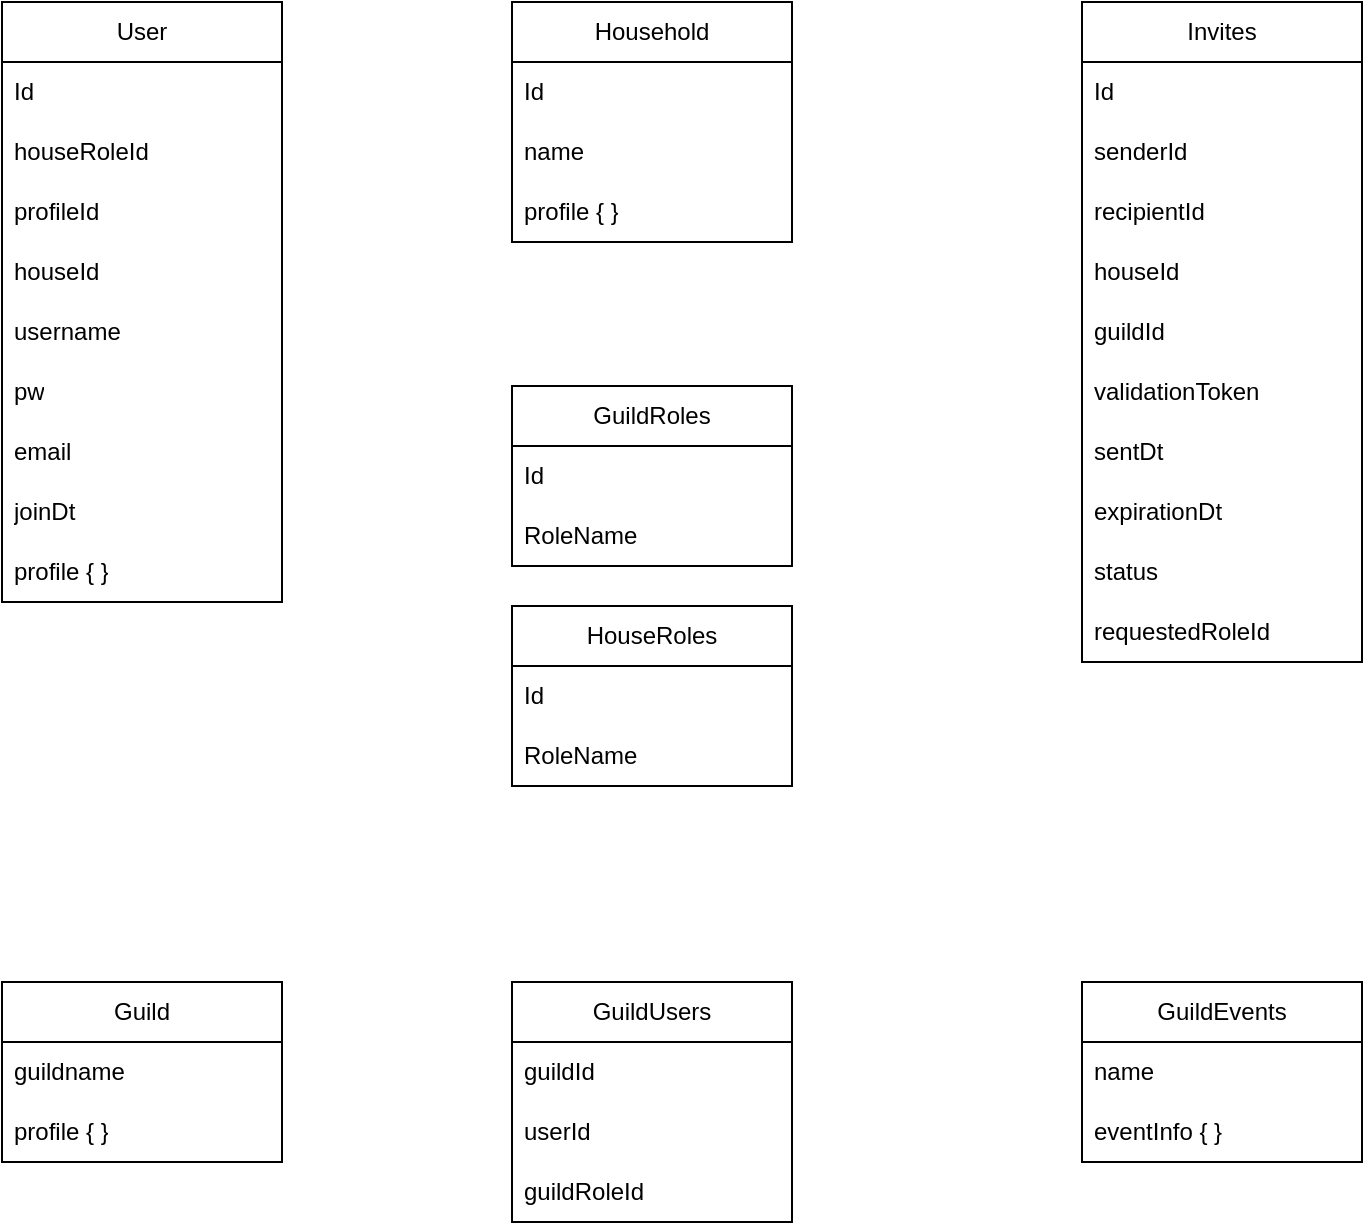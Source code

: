 <mxfile version="22.1.18" type="device">
  <diagram name="Page-1" id="X0s-m6jBx2qHv2Oh81oE">
    <mxGraphModel dx="1434" dy="838" grid="1" gridSize="10" guides="1" tooltips="1" connect="1" arrows="1" fold="1" page="1" pageScale="1" pageWidth="850" pageHeight="1100" math="0" shadow="0">
      <root>
        <mxCell id="0" />
        <mxCell id="1" parent="0" />
        <mxCell id="xjD7mvp7fWhBBpH1s1Fi-1" value="User" style="swimlane;fontStyle=0;childLayout=stackLayout;horizontal=1;startSize=30;horizontalStack=0;resizeParent=1;resizeParentMax=0;resizeLast=0;collapsible=1;marginBottom=0;whiteSpace=wrap;html=1;" vertex="1" parent="1">
          <mxGeometry x="100" y="50" width="140" height="300" as="geometry" />
        </mxCell>
        <mxCell id="xjD7mvp7fWhBBpH1s1Fi-33" value="Id" style="text;strokeColor=none;fillColor=none;align=left;verticalAlign=middle;spacingLeft=4;spacingRight=4;overflow=hidden;points=[[0,0.5],[1,0.5]];portConstraint=eastwest;rotatable=0;whiteSpace=wrap;html=1;" vertex="1" parent="xjD7mvp7fWhBBpH1s1Fi-1">
          <mxGeometry y="30" width="140" height="30" as="geometry" />
        </mxCell>
        <mxCell id="xjD7mvp7fWhBBpH1s1Fi-27" value="houseRoleId" style="text;strokeColor=none;fillColor=none;align=left;verticalAlign=middle;spacingLeft=4;spacingRight=4;overflow=hidden;points=[[0,0.5],[1,0.5]];portConstraint=eastwest;rotatable=0;whiteSpace=wrap;html=1;" vertex="1" parent="xjD7mvp7fWhBBpH1s1Fi-1">
          <mxGeometry y="60" width="140" height="30" as="geometry" />
        </mxCell>
        <mxCell id="xjD7mvp7fWhBBpH1s1Fi-18" value="profileId" style="text;strokeColor=none;fillColor=none;align=left;verticalAlign=middle;spacingLeft=4;spacingRight=4;overflow=hidden;points=[[0,0.5],[1,0.5]];portConstraint=eastwest;rotatable=0;whiteSpace=wrap;html=1;" vertex="1" parent="xjD7mvp7fWhBBpH1s1Fi-1">
          <mxGeometry y="90" width="140" height="30" as="geometry" />
        </mxCell>
        <mxCell id="xjD7mvp7fWhBBpH1s1Fi-17" value="houseId" style="text;strokeColor=none;fillColor=none;align=left;verticalAlign=middle;spacingLeft=4;spacingRight=4;overflow=hidden;points=[[0,0.5],[1,0.5]];portConstraint=eastwest;rotatable=0;whiteSpace=wrap;html=1;" vertex="1" parent="xjD7mvp7fWhBBpH1s1Fi-1">
          <mxGeometry y="120" width="140" height="30" as="geometry" />
        </mxCell>
        <mxCell id="xjD7mvp7fWhBBpH1s1Fi-2" value="username" style="text;strokeColor=none;fillColor=none;align=left;verticalAlign=middle;spacingLeft=4;spacingRight=4;overflow=hidden;points=[[0,0.5],[1,0.5]];portConstraint=eastwest;rotatable=0;whiteSpace=wrap;html=1;" vertex="1" parent="xjD7mvp7fWhBBpH1s1Fi-1">
          <mxGeometry y="150" width="140" height="30" as="geometry" />
        </mxCell>
        <mxCell id="xjD7mvp7fWhBBpH1s1Fi-4" value="pw" style="text;strokeColor=none;fillColor=none;align=left;verticalAlign=middle;spacingLeft=4;spacingRight=4;overflow=hidden;points=[[0,0.5],[1,0.5]];portConstraint=eastwest;rotatable=0;whiteSpace=wrap;html=1;" vertex="1" parent="xjD7mvp7fWhBBpH1s1Fi-1">
          <mxGeometry y="180" width="140" height="30" as="geometry" />
        </mxCell>
        <mxCell id="xjD7mvp7fWhBBpH1s1Fi-3" value="email" style="text;strokeColor=none;fillColor=none;align=left;verticalAlign=middle;spacingLeft=4;spacingRight=4;overflow=hidden;points=[[0,0.5],[1,0.5]];portConstraint=eastwest;rotatable=0;whiteSpace=wrap;html=1;" vertex="1" parent="xjD7mvp7fWhBBpH1s1Fi-1">
          <mxGeometry y="210" width="140" height="30" as="geometry" />
        </mxCell>
        <mxCell id="xjD7mvp7fWhBBpH1s1Fi-40" value="joinDt&lt;br&gt;" style="text;strokeColor=none;fillColor=none;align=left;verticalAlign=middle;spacingLeft=4;spacingRight=4;overflow=hidden;points=[[0,0.5],[1,0.5]];portConstraint=eastwest;rotatable=0;whiteSpace=wrap;html=1;" vertex="1" parent="xjD7mvp7fWhBBpH1s1Fi-1">
          <mxGeometry y="240" width="140" height="30" as="geometry" />
        </mxCell>
        <mxCell id="xjD7mvp7fWhBBpH1s1Fi-48" value="profile { }" style="text;strokeColor=none;fillColor=none;align=left;verticalAlign=middle;spacingLeft=4;spacingRight=4;overflow=hidden;points=[[0,0.5],[1,0.5]];portConstraint=eastwest;rotatable=0;whiteSpace=wrap;html=1;" vertex="1" parent="xjD7mvp7fWhBBpH1s1Fi-1">
          <mxGeometry y="270" width="140" height="30" as="geometry" />
        </mxCell>
        <mxCell id="xjD7mvp7fWhBBpH1s1Fi-5" value="Household" style="swimlane;fontStyle=0;childLayout=stackLayout;horizontal=1;startSize=30;horizontalStack=0;resizeParent=1;resizeParentMax=0;resizeLast=0;collapsible=1;marginBottom=0;whiteSpace=wrap;html=1;" vertex="1" parent="1">
          <mxGeometry x="355" y="50" width="140" height="120" as="geometry" />
        </mxCell>
        <mxCell id="xjD7mvp7fWhBBpH1s1Fi-7" value="Id" style="text;strokeColor=none;fillColor=none;align=left;verticalAlign=middle;spacingLeft=4;spacingRight=4;overflow=hidden;points=[[0,0.5],[1,0.5]];portConstraint=eastwest;rotatable=0;whiteSpace=wrap;html=1;" vertex="1" parent="xjD7mvp7fWhBBpH1s1Fi-5">
          <mxGeometry y="30" width="140" height="30" as="geometry" />
        </mxCell>
        <mxCell id="xjD7mvp7fWhBBpH1s1Fi-6" value="name" style="text;strokeColor=none;fillColor=none;align=left;verticalAlign=middle;spacingLeft=4;spacingRight=4;overflow=hidden;points=[[0,0.5],[1,0.5]];portConstraint=eastwest;rotatable=0;whiteSpace=wrap;html=1;" vertex="1" parent="xjD7mvp7fWhBBpH1s1Fi-5">
          <mxGeometry y="60" width="140" height="30" as="geometry" />
        </mxCell>
        <mxCell id="xjD7mvp7fWhBBpH1s1Fi-41" value="profile { }" style="text;strokeColor=none;fillColor=none;align=left;verticalAlign=middle;spacingLeft=4;spacingRight=4;overflow=hidden;points=[[0,0.5],[1,0.5]];portConstraint=eastwest;rotatable=0;whiteSpace=wrap;html=1;" vertex="1" parent="xjD7mvp7fWhBBpH1s1Fi-5">
          <mxGeometry y="90" width="140" height="30" as="geometry" />
        </mxCell>
        <mxCell id="xjD7mvp7fWhBBpH1s1Fi-9" value="Guild" style="swimlane;fontStyle=0;childLayout=stackLayout;horizontal=1;startSize=30;horizontalStack=0;resizeParent=1;resizeParentMax=0;resizeLast=0;collapsible=1;marginBottom=0;whiteSpace=wrap;html=1;" vertex="1" parent="1">
          <mxGeometry x="100" y="540" width="140" height="90" as="geometry" />
        </mxCell>
        <mxCell id="xjD7mvp7fWhBBpH1s1Fi-10" value="guildname" style="text;strokeColor=none;fillColor=none;align=left;verticalAlign=middle;spacingLeft=4;spacingRight=4;overflow=hidden;points=[[0,0.5],[1,0.5]];portConstraint=eastwest;rotatable=0;whiteSpace=wrap;html=1;" vertex="1" parent="xjD7mvp7fWhBBpH1s1Fi-9">
          <mxGeometry y="30" width="140" height="30" as="geometry" />
        </mxCell>
        <mxCell id="xjD7mvp7fWhBBpH1s1Fi-71" value="profile { }" style="text;strokeColor=none;fillColor=none;align=left;verticalAlign=middle;spacingLeft=4;spacingRight=4;overflow=hidden;points=[[0,0.5],[1,0.5]];portConstraint=eastwest;rotatable=0;whiteSpace=wrap;html=1;" vertex="1" parent="xjD7mvp7fWhBBpH1s1Fi-9">
          <mxGeometry y="60" width="140" height="30" as="geometry" />
        </mxCell>
        <mxCell id="xjD7mvp7fWhBBpH1s1Fi-28" value="HouseRoles" style="swimlane;fontStyle=0;childLayout=stackLayout;horizontal=1;startSize=30;horizontalStack=0;resizeParent=1;resizeParentMax=0;resizeLast=0;collapsible=1;marginBottom=0;whiteSpace=wrap;html=1;" vertex="1" parent="1">
          <mxGeometry x="355" y="352" width="140" height="90" as="geometry" />
        </mxCell>
        <mxCell id="xjD7mvp7fWhBBpH1s1Fi-29" value="Id" style="text;strokeColor=none;fillColor=none;align=left;verticalAlign=middle;spacingLeft=4;spacingRight=4;overflow=hidden;points=[[0,0.5],[1,0.5]];portConstraint=eastwest;rotatable=0;whiteSpace=wrap;html=1;" vertex="1" parent="xjD7mvp7fWhBBpH1s1Fi-28">
          <mxGeometry y="30" width="140" height="30" as="geometry" />
        </mxCell>
        <mxCell id="xjD7mvp7fWhBBpH1s1Fi-30" value="RoleName" style="text;strokeColor=none;fillColor=none;align=left;verticalAlign=middle;spacingLeft=4;spacingRight=4;overflow=hidden;points=[[0,0.5],[1,0.5]];portConstraint=eastwest;rotatable=0;whiteSpace=wrap;html=1;" vertex="1" parent="xjD7mvp7fWhBBpH1s1Fi-28">
          <mxGeometry y="60" width="140" height="30" as="geometry" />
        </mxCell>
        <mxCell id="xjD7mvp7fWhBBpH1s1Fi-34" value="GuildUsers" style="swimlane;fontStyle=0;childLayout=stackLayout;horizontal=1;startSize=30;horizontalStack=0;resizeParent=1;resizeParentMax=0;resizeLast=0;collapsible=1;marginBottom=0;whiteSpace=wrap;html=1;" vertex="1" parent="1">
          <mxGeometry x="355" y="540" width="140" height="120" as="geometry" />
        </mxCell>
        <mxCell id="xjD7mvp7fWhBBpH1s1Fi-35" value="guildId" style="text;strokeColor=none;fillColor=none;align=left;verticalAlign=middle;spacingLeft=4;spacingRight=4;overflow=hidden;points=[[0,0.5],[1,0.5]];portConstraint=eastwest;rotatable=0;whiteSpace=wrap;html=1;" vertex="1" parent="xjD7mvp7fWhBBpH1s1Fi-34">
          <mxGeometry y="30" width="140" height="30" as="geometry" />
        </mxCell>
        <mxCell id="xjD7mvp7fWhBBpH1s1Fi-36" value="userId" style="text;strokeColor=none;fillColor=none;align=left;verticalAlign=middle;spacingLeft=4;spacingRight=4;overflow=hidden;points=[[0,0.5],[1,0.5]];portConstraint=eastwest;rotatable=0;whiteSpace=wrap;html=1;" vertex="1" parent="xjD7mvp7fWhBBpH1s1Fi-34">
          <mxGeometry y="60" width="140" height="30" as="geometry" />
        </mxCell>
        <mxCell id="xjD7mvp7fWhBBpH1s1Fi-42" value="guildRoleId" style="text;strokeColor=none;fillColor=none;align=left;verticalAlign=middle;spacingLeft=4;spacingRight=4;overflow=hidden;points=[[0,0.5],[1,0.5]];portConstraint=eastwest;rotatable=0;whiteSpace=wrap;html=1;" vertex="1" parent="xjD7mvp7fWhBBpH1s1Fi-34">
          <mxGeometry y="90" width="140" height="30" as="geometry" />
        </mxCell>
        <mxCell id="xjD7mvp7fWhBBpH1s1Fi-45" value="GuildRoles" style="swimlane;fontStyle=0;childLayout=stackLayout;horizontal=1;startSize=30;horizontalStack=0;resizeParent=1;resizeParentMax=0;resizeLast=0;collapsible=1;marginBottom=0;whiteSpace=wrap;html=1;" vertex="1" parent="1">
          <mxGeometry x="355" y="242" width="140" height="90" as="geometry" />
        </mxCell>
        <mxCell id="xjD7mvp7fWhBBpH1s1Fi-46" value="Id" style="text;strokeColor=none;fillColor=none;align=left;verticalAlign=middle;spacingLeft=4;spacingRight=4;overflow=hidden;points=[[0,0.5],[1,0.5]];portConstraint=eastwest;rotatable=0;whiteSpace=wrap;html=1;" vertex="1" parent="xjD7mvp7fWhBBpH1s1Fi-45">
          <mxGeometry y="30" width="140" height="30" as="geometry" />
        </mxCell>
        <mxCell id="xjD7mvp7fWhBBpH1s1Fi-47" value="RoleName" style="text;strokeColor=none;fillColor=none;align=left;verticalAlign=middle;spacingLeft=4;spacingRight=4;overflow=hidden;points=[[0,0.5],[1,0.5]];portConstraint=eastwest;rotatable=0;whiteSpace=wrap;html=1;" vertex="1" parent="xjD7mvp7fWhBBpH1s1Fi-45">
          <mxGeometry y="60" width="140" height="30" as="geometry" />
        </mxCell>
        <mxCell id="xjD7mvp7fWhBBpH1s1Fi-50" value="Invites" style="swimlane;fontStyle=0;childLayout=stackLayout;horizontal=1;startSize=30;horizontalStack=0;resizeParent=1;resizeParentMax=0;resizeLast=0;collapsible=1;marginBottom=0;whiteSpace=wrap;html=1;" vertex="1" parent="1">
          <mxGeometry x="640" y="50" width="140" height="330" as="geometry" />
        </mxCell>
        <mxCell id="xjD7mvp7fWhBBpH1s1Fi-51" value="Id" style="text;strokeColor=none;fillColor=none;align=left;verticalAlign=middle;spacingLeft=4;spacingRight=4;overflow=hidden;points=[[0,0.5],[1,0.5]];portConstraint=eastwest;rotatable=0;whiteSpace=wrap;html=1;" vertex="1" parent="xjD7mvp7fWhBBpH1s1Fi-50">
          <mxGeometry y="30" width="140" height="30" as="geometry" />
        </mxCell>
        <mxCell id="xjD7mvp7fWhBBpH1s1Fi-52" value="senderId" style="text;strokeColor=none;fillColor=none;align=left;verticalAlign=middle;spacingLeft=4;spacingRight=4;overflow=hidden;points=[[0,0.5],[1,0.5]];portConstraint=eastwest;rotatable=0;whiteSpace=wrap;html=1;" vertex="1" parent="xjD7mvp7fWhBBpH1s1Fi-50">
          <mxGeometry y="60" width="140" height="30" as="geometry" />
        </mxCell>
        <mxCell id="xjD7mvp7fWhBBpH1s1Fi-53" value="recipientId" style="text;strokeColor=none;fillColor=none;align=left;verticalAlign=middle;spacingLeft=4;spacingRight=4;overflow=hidden;points=[[0,0.5],[1,0.5]];portConstraint=eastwest;rotatable=0;whiteSpace=wrap;html=1;" vertex="1" parent="xjD7mvp7fWhBBpH1s1Fi-50">
          <mxGeometry y="90" width="140" height="30" as="geometry" />
        </mxCell>
        <mxCell id="xjD7mvp7fWhBBpH1s1Fi-58" value="houseId" style="text;strokeColor=none;fillColor=none;align=left;verticalAlign=middle;spacingLeft=4;spacingRight=4;overflow=hidden;points=[[0,0.5],[1,0.5]];portConstraint=eastwest;rotatable=0;whiteSpace=wrap;html=1;" vertex="1" parent="xjD7mvp7fWhBBpH1s1Fi-50">
          <mxGeometry y="120" width="140" height="30" as="geometry" />
        </mxCell>
        <mxCell id="xjD7mvp7fWhBBpH1s1Fi-66" value="guildId" style="text;strokeColor=none;fillColor=none;align=left;verticalAlign=middle;spacingLeft=4;spacingRight=4;overflow=hidden;points=[[0,0.5],[1,0.5]];portConstraint=eastwest;rotatable=0;whiteSpace=wrap;html=1;" vertex="1" parent="xjD7mvp7fWhBBpH1s1Fi-50">
          <mxGeometry y="150" width="140" height="30" as="geometry" />
        </mxCell>
        <mxCell id="xjD7mvp7fWhBBpH1s1Fi-64" value="validationToken" style="text;strokeColor=none;fillColor=none;align=left;verticalAlign=middle;spacingLeft=4;spacingRight=4;overflow=hidden;points=[[0,0.5],[1,0.5]];portConstraint=eastwest;rotatable=0;whiteSpace=wrap;html=1;" vertex="1" parent="xjD7mvp7fWhBBpH1s1Fi-50">
          <mxGeometry y="180" width="140" height="30" as="geometry" />
        </mxCell>
        <mxCell id="xjD7mvp7fWhBBpH1s1Fi-60" value="sentDt" style="text;strokeColor=none;fillColor=none;align=left;verticalAlign=middle;spacingLeft=4;spacingRight=4;overflow=hidden;points=[[0,0.5],[1,0.5]];portConstraint=eastwest;rotatable=0;whiteSpace=wrap;html=1;" vertex="1" parent="xjD7mvp7fWhBBpH1s1Fi-50">
          <mxGeometry y="210" width="140" height="30" as="geometry" />
        </mxCell>
        <mxCell id="xjD7mvp7fWhBBpH1s1Fi-67" value="expirationDt" style="text;strokeColor=none;fillColor=none;align=left;verticalAlign=middle;spacingLeft=4;spacingRight=4;overflow=hidden;points=[[0,0.5],[1,0.5]];portConstraint=eastwest;rotatable=0;whiteSpace=wrap;html=1;" vertex="1" parent="xjD7mvp7fWhBBpH1s1Fi-50">
          <mxGeometry y="240" width="140" height="30" as="geometry" />
        </mxCell>
        <mxCell id="xjD7mvp7fWhBBpH1s1Fi-61" value="status" style="text;strokeColor=none;fillColor=none;align=left;verticalAlign=middle;spacingLeft=4;spacingRight=4;overflow=hidden;points=[[0,0.5],[1,0.5]];portConstraint=eastwest;rotatable=0;whiteSpace=wrap;html=1;" vertex="1" parent="xjD7mvp7fWhBBpH1s1Fi-50">
          <mxGeometry y="270" width="140" height="30" as="geometry" />
        </mxCell>
        <mxCell id="xjD7mvp7fWhBBpH1s1Fi-68" value="requestedRoleId" style="text;strokeColor=none;fillColor=none;align=left;verticalAlign=middle;spacingLeft=4;spacingRight=4;overflow=hidden;points=[[0,0.5],[1,0.5]];portConstraint=eastwest;rotatable=0;whiteSpace=wrap;html=1;" vertex="1" parent="xjD7mvp7fWhBBpH1s1Fi-50">
          <mxGeometry y="300" width="140" height="30" as="geometry" />
        </mxCell>
        <mxCell id="xjD7mvp7fWhBBpH1s1Fi-72" value="GuildEvents" style="swimlane;fontStyle=0;childLayout=stackLayout;horizontal=1;startSize=30;horizontalStack=0;resizeParent=1;resizeParentMax=0;resizeLast=0;collapsible=1;marginBottom=0;whiteSpace=wrap;html=1;" vertex="1" parent="1">
          <mxGeometry x="640" y="540" width="140" height="90" as="geometry" />
        </mxCell>
        <mxCell id="xjD7mvp7fWhBBpH1s1Fi-73" value="name" style="text;strokeColor=none;fillColor=none;align=left;verticalAlign=middle;spacingLeft=4;spacingRight=4;overflow=hidden;points=[[0,0.5],[1,0.5]];portConstraint=eastwest;rotatable=0;whiteSpace=wrap;html=1;" vertex="1" parent="xjD7mvp7fWhBBpH1s1Fi-72">
          <mxGeometry y="30" width="140" height="30" as="geometry" />
        </mxCell>
        <mxCell id="xjD7mvp7fWhBBpH1s1Fi-74" value="eventInfo { }" style="text;strokeColor=none;fillColor=none;align=left;verticalAlign=middle;spacingLeft=4;spacingRight=4;overflow=hidden;points=[[0,0.5],[1,0.5]];portConstraint=eastwest;rotatable=0;whiteSpace=wrap;html=1;" vertex="1" parent="xjD7mvp7fWhBBpH1s1Fi-72">
          <mxGeometry y="60" width="140" height="30" as="geometry" />
        </mxCell>
      </root>
    </mxGraphModel>
  </diagram>
</mxfile>
